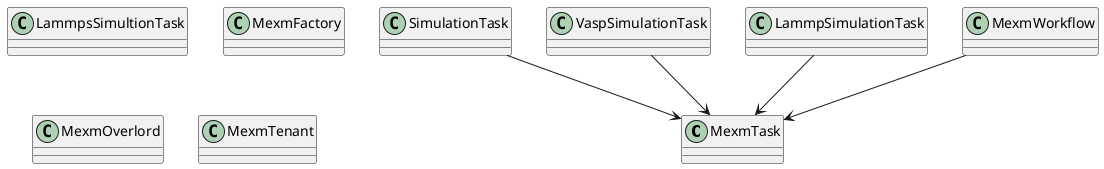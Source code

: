 @startuml
    class MexmTask
    
    class SimulationTask
    SimulationTask --> MexmTask

    class VaspSimulationTask
    VaspSimulationTask --> MexmTask

    class LammpsSimultionTask 
    LammpSimulationTask --> MexmTask

    class MexmWorkflow
    MexmWorkflow --> MexmTask

    class MexmFactory
    class MexmOverlord

    class MexmTenant
@enduml
